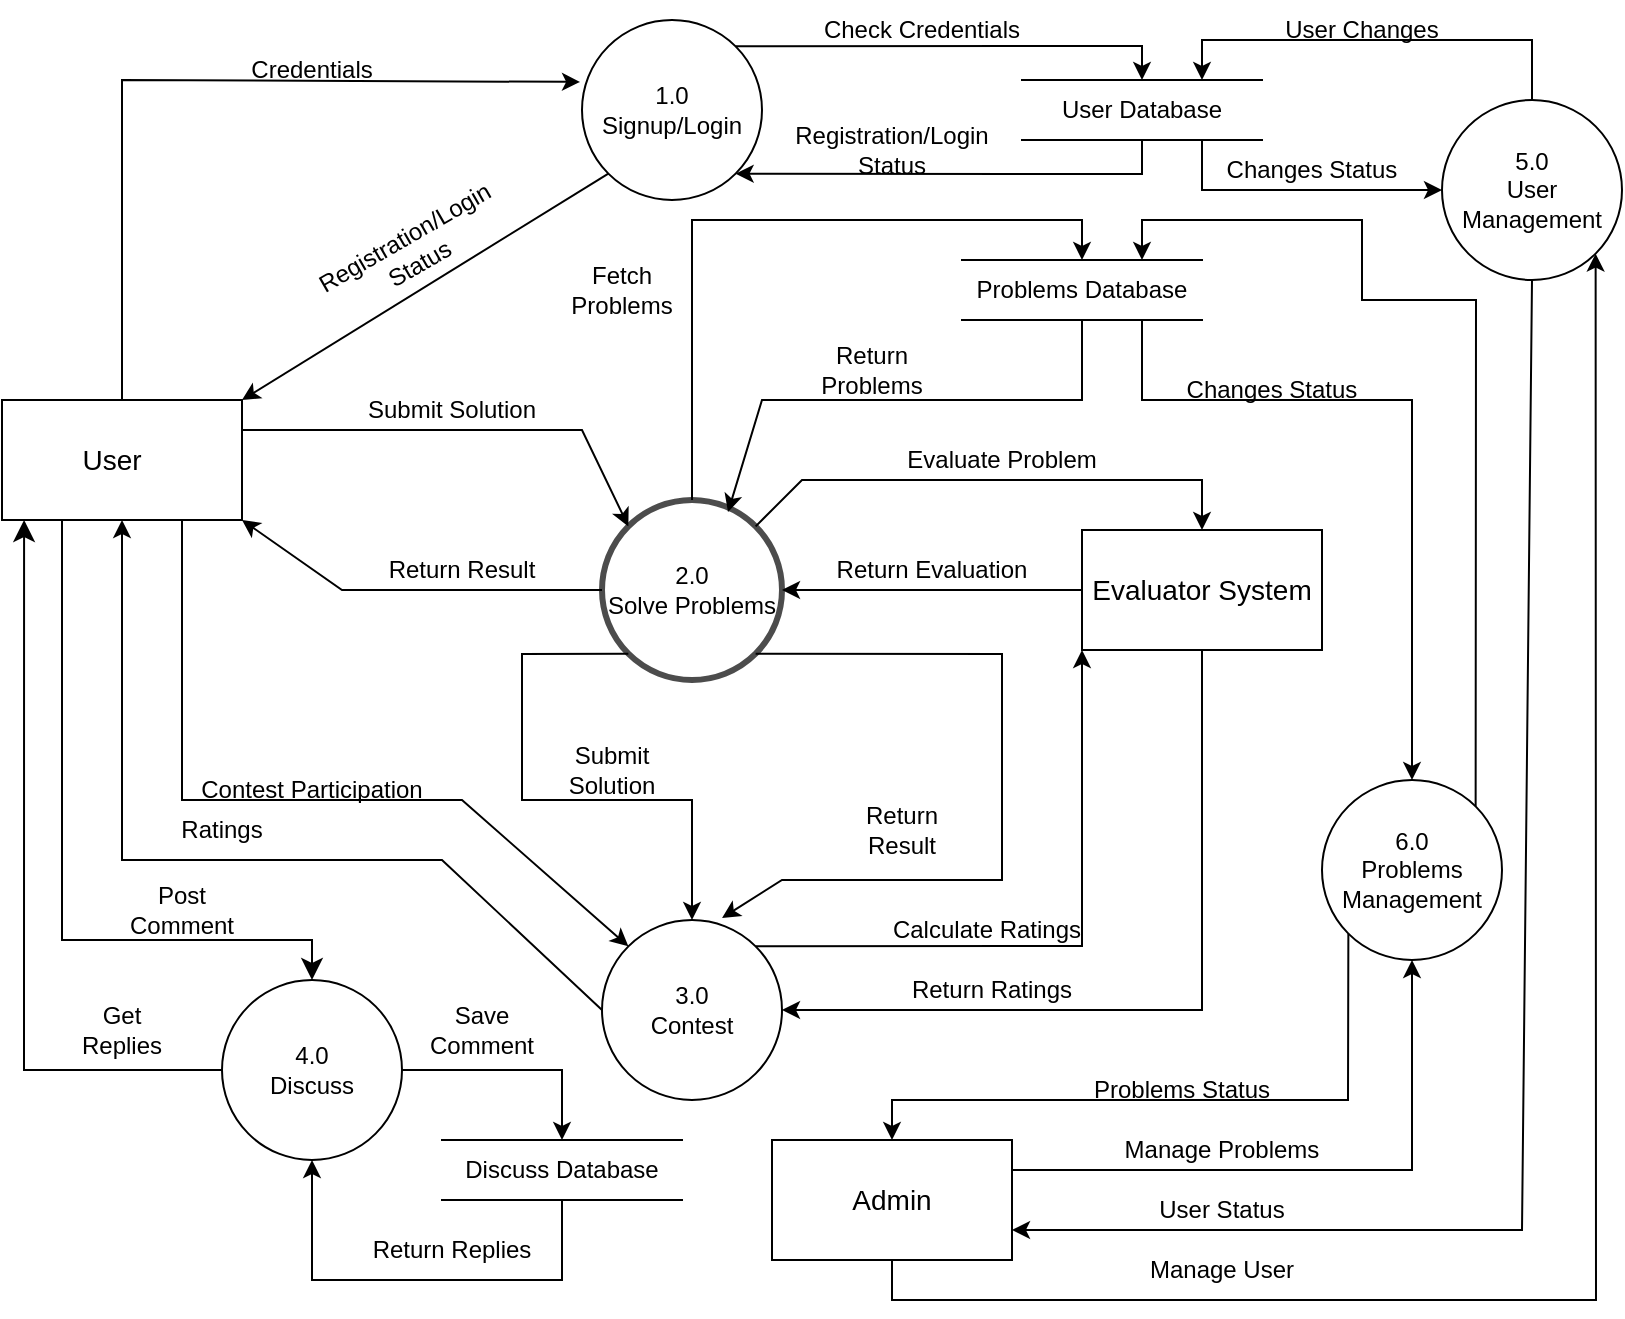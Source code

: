 <mxfile version="24.8.3">
  <diagram name="Page-1" id="PQOK3bcYAvF4M1gE5SW_">
    <mxGraphModel dx="1224" dy="658" grid="1" gridSize="10" guides="1" tooltips="1" connect="1" arrows="1" fold="1" page="1" pageScale="1" pageWidth="850" pageHeight="1100" math="0" shadow="0">
      <root>
        <mxCell id="0" />
        <mxCell id="1" parent="0" />
        <mxCell id="_tvAbAqTs01VnIrU4OV6-1" value="" style="rounded=0;whiteSpace=wrap;html=1;" parent="1" vertex="1">
          <mxGeometry x="20" y="200" width="120" height="60" as="geometry" />
        </mxCell>
        <mxCell id="_tvAbAqTs01VnIrU4OV6-2" value="&lt;font style=&quot;font-size: 14px;&quot;&gt;User&lt;/font&gt;" style="text;html=1;align=center;verticalAlign=middle;whiteSpace=wrap;rounded=0;" parent="1" vertex="1">
          <mxGeometry x="40" y="210" width="70" height="40" as="geometry" />
        </mxCell>
        <mxCell id="_tvAbAqTs01VnIrU4OV6-3" value="" style="ellipse;whiteSpace=wrap;html=1;aspect=fixed;" parent="1" vertex="1">
          <mxGeometry x="310" y="10" width="90" height="90" as="geometry" />
        </mxCell>
        <mxCell id="_tvAbAqTs01VnIrU4OV6-4" value="1.0&lt;div&gt;Signup/Login&lt;/div&gt;" style="text;html=1;align=center;verticalAlign=middle;whiteSpace=wrap;rounded=0;" parent="1" vertex="1">
          <mxGeometry x="325" y="40" width="60" height="30" as="geometry" />
        </mxCell>
        <mxCell id="_tvAbAqTs01VnIrU4OV6-6" value="Credentials" style="text;html=1;align=center;verticalAlign=middle;whiteSpace=wrap;rounded=0;rotation=0;" parent="1" vertex="1">
          <mxGeometry x="145" y="20" width="60" height="30" as="geometry" />
        </mxCell>
        <mxCell id="_tvAbAqTs01VnIrU4OV6-9" value="User Database" style="shape=partialRectangle;whiteSpace=wrap;html=1;left=0;right=0;fillColor=none;" parent="1" vertex="1">
          <mxGeometry x="530" y="40" width="120" height="30" as="geometry" />
        </mxCell>
        <mxCell id="_tvAbAqTs01VnIrU4OV6-10" value="Check Credentials" style="text;html=1;align=center;verticalAlign=middle;whiteSpace=wrap;rounded=0;" parent="1" vertex="1">
          <mxGeometry x="425" width="110" height="30" as="geometry" />
        </mxCell>
        <mxCell id="_tvAbAqTs01VnIrU4OV6-11" value="" style="endArrow=classic;html=1;rounded=0;exitX=1;exitY=0;exitDx=0;exitDy=0;entryX=0.5;entryY=0;entryDx=0;entryDy=0;" parent="1" source="_tvAbAqTs01VnIrU4OV6-3" target="_tvAbAqTs01VnIrU4OV6-9" edge="1">
          <mxGeometry width="50" height="50" relative="1" as="geometry">
            <mxPoint x="400" y="90" as="sourcePoint" />
            <mxPoint x="650" y="70" as="targetPoint" />
            <Array as="points">
              <mxPoint x="590" y="23" />
            </Array>
          </mxGeometry>
        </mxCell>
        <mxCell id="_tvAbAqTs01VnIrU4OV6-12" value="" style="endArrow=classic;html=1;rounded=0;entryX=1;entryY=1;entryDx=0;entryDy=0;exitX=0.5;exitY=1;exitDx=0;exitDy=0;" parent="1" source="_tvAbAqTs01VnIrU4OV6-9" target="_tvAbAqTs01VnIrU4OV6-3" edge="1">
          <mxGeometry width="50" height="50" relative="1" as="geometry">
            <mxPoint x="590" y="137" as="sourcePoint" />
            <mxPoint x="570" y="140" as="targetPoint" />
            <Array as="points">
              <mxPoint x="590" y="87" />
            </Array>
          </mxGeometry>
        </mxCell>
        <mxCell id="_tvAbAqTs01VnIrU4OV6-13" value="Registration/Login Status" style="text;html=1;align=center;verticalAlign=middle;whiteSpace=wrap;rounded=0;" parent="1" vertex="1">
          <mxGeometry x="410" y="60" width="110" height="30" as="geometry" />
        </mxCell>
        <mxCell id="_tvAbAqTs01VnIrU4OV6-14" value="2.0&lt;div&gt;Solve Problems&lt;/div&gt;" style="ellipse;whiteSpace=wrap;html=1;aspect=fixed;perimeterSpacing=0;opacity=70;strokeWidth=3;" parent="1" vertex="1">
          <mxGeometry x="320" y="250" width="90" height="90" as="geometry" />
        </mxCell>
        <mxCell id="_tvAbAqTs01VnIrU4OV6-15" value="&lt;font style=&quot;font-size: 14px;&quot;&gt;Evaluator System&lt;/font&gt;" style="rounded=0;whiteSpace=wrap;html=1;" parent="1" vertex="1">
          <mxGeometry x="560" y="265" width="120" height="60" as="geometry" />
        </mxCell>
        <mxCell id="_tvAbAqTs01VnIrU4OV6-17" value="Submit Solution" style="text;html=1;align=center;verticalAlign=middle;whiteSpace=wrap;rounded=0;rotation=0;" parent="1" vertex="1">
          <mxGeometry x="200" y="190" width="90" height="30" as="geometry" />
        </mxCell>
        <mxCell id="_tvAbAqTs01VnIrU4OV6-19" value="Evaluate Problem" style="text;html=1;align=center;verticalAlign=middle;whiteSpace=wrap;rounded=0;" parent="1" vertex="1">
          <mxGeometry x="470" y="215" width="100" height="30" as="geometry" />
        </mxCell>
        <mxCell id="_tvAbAqTs01VnIrU4OV6-21" value="Return Evaluation" style="text;html=1;align=center;verticalAlign=middle;whiteSpace=wrap;rounded=0;rotation=0;" parent="1" vertex="1">
          <mxGeometry x="435" y="270" width="100" height="30" as="geometry" />
        </mxCell>
        <mxCell id="_tvAbAqTs01VnIrU4OV6-23" value="Return Result" style="text;html=1;align=center;verticalAlign=middle;whiteSpace=wrap;rounded=0;rotation=0;" parent="1" vertex="1">
          <mxGeometry x="205" y="270" width="90" height="30" as="geometry" />
        </mxCell>
        <mxCell id="_tvAbAqTs01VnIrU4OV6-24" value="3.0&lt;div&gt;Contest&lt;/div&gt;" style="ellipse;whiteSpace=wrap;html=1;aspect=fixed;" parent="1" vertex="1">
          <mxGeometry x="320" y="460" width="90" height="90" as="geometry" />
        </mxCell>
        <mxCell id="_tvAbAqTs01VnIrU4OV6-26" value="Contest Participation" style="text;html=1;align=center;verticalAlign=middle;whiteSpace=wrap;rounded=0;rotation=0;" parent="1" vertex="1">
          <mxGeometry x="115" y="380" width="120" height="30" as="geometry" />
        </mxCell>
        <mxCell id="_tvAbAqTs01VnIrU4OV6-28" value="Ratings" style="text;html=1;align=center;verticalAlign=middle;whiteSpace=wrap;rounded=0;rotation=0;" parent="1" vertex="1">
          <mxGeometry x="100" y="400" width="60" height="30" as="geometry" />
        </mxCell>
        <mxCell id="_tvAbAqTs01VnIrU4OV6-30" value="Submit Solution" style="text;html=1;align=center;verticalAlign=middle;whiteSpace=wrap;rounded=0;" parent="1" vertex="1">
          <mxGeometry x="290" y="370" width="70" height="30" as="geometry" />
        </mxCell>
        <mxCell id="_tvAbAqTs01VnIrU4OV6-32" value="Return Result" style="text;html=1;align=center;verticalAlign=middle;whiteSpace=wrap;rounded=0;" parent="1" vertex="1">
          <mxGeometry x="435" y="400" width="70" height="30" as="geometry" />
        </mxCell>
        <mxCell id="_tvAbAqTs01VnIrU4OV6-34" value="Calculate Ratings" style="text;html=1;align=center;verticalAlign=middle;whiteSpace=wrap;rounded=0;" parent="1" vertex="1">
          <mxGeometry x="460" y="450" width="105" height="30" as="geometry" />
        </mxCell>
        <mxCell id="_tvAbAqTs01VnIrU4OV6-39" value="Problems Database" style="shape=partialRectangle;whiteSpace=wrap;html=1;left=0;right=0;fillColor=none;" parent="1" vertex="1">
          <mxGeometry x="500" y="130" width="120" height="30" as="geometry" />
        </mxCell>
        <mxCell id="_tvAbAqTs01VnIrU4OV6-40" value="" style="endArrow=classic;html=1;rounded=0;exitX=0.5;exitY=0;exitDx=0;exitDy=0;entryX=0.5;entryY=0;entryDx=0;entryDy=0;" parent="1" source="_tvAbAqTs01VnIrU4OV6-14" target="_tvAbAqTs01VnIrU4OV6-39" edge="1">
          <mxGeometry width="50" height="50" relative="1" as="geometry">
            <mxPoint x="380" y="200" as="sourcePoint" />
            <mxPoint x="630" y="110" as="targetPoint" />
            <Array as="points">
              <mxPoint x="365" y="110" />
              <mxPoint x="560" y="110" />
            </Array>
          </mxGeometry>
        </mxCell>
        <mxCell id="_tvAbAqTs01VnIrU4OV6-41" value="" style="endArrow=classic;html=1;rounded=0;entryX=0.7;entryY=0.067;entryDx=0;entryDy=0;entryPerimeter=0;exitX=0.5;exitY=1;exitDx=0;exitDy=0;" parent="1" source="_tvAbAqTs01VnIrU4OV6-39" target="_tvAbAqTs01VnIrU4OV6-14" edge="1">
          <mxGeometry width="50" height="50" relative="1" as="geometry">
            <mxPoint x="560" y="200" as="sourcePoint" />
            <mxPoint x="450" y="150" as="targetPoint" />
            <Array as="points">
              <mxPoint x="560" y="200" />
              <mxPoint x="400" y="200" />
            </Array>
          </mxGeometry>
        </mxCell>
        <mxCell id="_tvAbAqTs01VnIrU4OV6-42" value="Return Problems" style="text;html=1;align=center;verticalAlign=middle;whiteSpace=wrap;rounded=0;" parent="1" vertex="1">
          <mxGeometry x="425" y="170" width="60" height="30" as="geometry" />
        </mxCell>
        <mxCell id="_tvAbAqTs01VnIrU4OV6-43" value="Fetch Problems" style="text;html=1;align=center;verticalAlign=middle;whiteSpace=wrap;rounded=0;" parent="1" vertex="1">
          <mxGeometry x="300" y="130" width="60" height="30" as="geometry" />
        </mxCell>
        <mxCell id="_tvAbAqTs01VnIrU4OV6-45" value="Return Ratings" style="text;html=1;align=center;verticalAlign=middle;whiteSpace=wrap;rounded=0;rotation=0;" parent="1" vertex="1">
          <mxGeometry x="470" y="480" width="90" height="30" as="geometry" />
        </mxCell>
        <mxCell id="_tvAbAqTs01VnIrU4OV6-46" value="4.0&lt;div&gt;Discuss&lt;/div&gt;" style="ellipse;whiteSpace=wrap;html=1;aspect=fixed;" parent="1" vertex="1">
          <mxGeometry x="130" y="490" width="90" height="90" as="geometry" />
        </mxCell>
        <mxCell id="_tvAbAqTs01VnIrU4OV6-47" value="Discuss Database" style="shape=partialRectangle;whiteSpace=wrap;html=1;left=0;right=0;fillColor=none;" parent="1" vertex="1">
          <mxGeometry x="240" y="570" width="120" height="30" as="geometry" />
        </mxCell>
        <mxCell id="_tvAbAqTs01VnIrU4OV6-49" value="Post Comment" style="text;html=1;align=center;verticalAlign=middle;whiteSpace=wrap;rounded=0;" parent="1" vertex="1">
          <mxGeometry x="80" y="440" width="60" height="30" as="geometry" />
        </mxCell>
        <mxCell id="_tvAbAqTs01VnIrU4OV6-50" value="" style="endArrow=classic;html=1;rounded=0;exitX=1;exitY=0.5;exitDx=0;exitDy=0;entryX=0.5;entryY=0;entryDx=0;entryDy=0;" parent="1" source="_tvAbAqTs01VnIrU4OV6-46" target="_tvAbAqTs01VnIrU4OV6-47" edge="1">
          <mxGeometry width="50" height="50" relative="1" as="geometry">
            <mxPoint x="160" y="560" as="sourcePoint" />
            <mxPoint x="210" y="510" as="targetPoint" />
            <Array as="points">
              <mxPoint x="300" y="535" />
            </Array>
          </mxGeometry>
        </mxCell>
        <mxCell id="_tvAbAqTs01VnIrU4OV6-51" value="Save Comment" style="text;html=1;align=center;verticalAlign=middle;whiteSpace=wrap;rounded=0;" parent="1" vertex="1">
          <mxGeometry x="230" y="500" width="60" height="30" as="geometry" />
        </mxCell>
        <mxCell id="_tvAbAqTs01VnIrU4OV6-52" value="" style="endArrow=classic;html=1;rounded=0;exitX=0.5;exitY=1;exitDx=0;exitDy=0;entryX=0.5;entryY=1;entryDx=0;entryDy=0;" parent="1" source="_tvAbAqTs01VnIrU4OV6-47" target="_tvAbAqTs01VnIrU4OV6-46" edge="1">
          <mxGeometry width="50" height="50" relative="1" as="geometry">
            <mxPoint x="275" y="730" as="sourcePoint" />
            <mxPoint x="110" y="680" as="targetPoint" />
            <Array as="points">
              <mxPoint x="300" y="640" />
              <mxPoint x="175" y="640" />
            </Array>
          </mxGeometry>
        </mxCell>
        <mxCell id="_tvAbAqTs01VnIrU4OV6-56" value="" style="endArrow=classic;html=1;rounded=0;entryX=1;entryY=0;entryDx=0;entryDy=0;exitX=0;exitY=1;exitDx=0;exitDy=0;" parent="1" source="_tvAbAqTs01VnIrU4OV6-3" target="_tvAbAqTs01VnIrU4OV6-1" edge="1">
          <mxGeometry width="50" height="50" relative="1" as="geometry">
            <mxPoint x="210" y="130" as="sourcePoint" />
            <mxPoint x="260" y="80" as="targetPoint" />
          </mxGeometry>
        </mxCell>
        <mxCell id="_tvAbAqTs01VnIrU4OV6-57" value="Registration/Login Status" style="text;html=1;align=center;verticalAlign=middle;whiteSpace=wrap;rounded=0;rotation=-30;" parent="1" vertex="1">
          <mxGeometry x="180" y="110" width="90" height="30" as="geometry" />
        </mxCell>
        <mxCell id="_tvAbAqTs01VnIrU4OV6-59" value="Get Replies" style="text;html=1;align=center;verticalAlign=middle;whiteSpace=wrap;rounded=0;" parent="1" vertex="1">
          <mxGeometry x="50" y="500" width="60" height="30" as="geometry" />
        </mxCell>
        <mxCell id="_tvAbAqTs01VnIrU4OV6-60" value="Return Replies" style="text;html=1;align=center;verticalAlign=middle;whiteSpace=wrap;rounded=0;" parent="1" vertex="1">
          <mxGeometry x="190" y="610" width="110" height="30" as="geometry" />
        </mxCell>
        <mxCell id="_tvAbAqTs01VnIrU4OV6-61" value="&lt;font style=&quot;font-size: 14px;&quot;&gt;Admin&lt;/font&gt;" style="rounded=0;whiteSpace=wrap;html=1;" parent="1" vertex="1">
          <mxGeometry x="405" y="570" width="120" height="60" as="geometry" />
        </mxCell>
        <mxCell id="_tvAbAqTs01VnIrU4OV6-62" value="5.0&lt;div&gt;User Management&lt;/div&gt;" style="ellipse;whiteSpace=wrap;html=1;aspect=fixed;" parent="1" vertex="1">
          <mxGeometry x="740" y="50" width="90" height="90" as="geometry" />
        </mxCell>
        <mxCell id="_tvAbAqTs01VnIrU4OV6-63" value="" style="endArrow=classic;html=1;rounded=0;exitX=0.5;exitY=1;exitDx=0;exitDy=0;entryX=1;entryY=1;entryDx=0;entryDy=0;" parent="1" source="_tvAbAqTs01VnIrU4OV6-61" target="_tvAbAqTs01VnIrU4OV6-62" edge="1">
          <mxGeometry width="50" height="50" relative="1" as="geometry">
            <mxPoint x="590" y="620" as="sourcePoint" />
            <mxPoint x="640" y="570" as="targetPoint" />
            <Array as="points">
              <mxPoint x="465" y="650" />
              <mxPoint x="817" y="650" />
            </Array>
          </mxGeometry>
        </mxCell>
        <mxCell id="_tvAbAqTs01VnIrU4OV6-64" value="Manage User" style="text;html=1;align=center;verticalAlign=middle;whiteSpace=wrap;rounded=0;" parent="1" vertex="1">
          <mxGeometry x="590" y="620" width="80" height="30" as="geometry" />
        </mxCell>
        <mxCell id="_tvAbAqTs01VnIrU4OV6-65" value="" style="endArrow=classic;html=1;rounded=0;entryX=0.75;entryY=0;entryDx=0;entryDy=0;exitX=0.5;exitY=0;exitDx=0;exitDy=0;" parent="1" source="_tvAbAqTs01VnIrU4OV6-62" target="_tvAbAqTs01VnIrU4OV6-9" edge="1">
          <mxGeometry width="50" height="50" relative="1" as="geometry">
            <mxPoint x="790" y="20" as="sourcePoint" />
            <mxPoint x="740" y="20" as="targetPoint" />
            <Array as="points">
              <mxPoint x="785" y="20" />
              <mxPoint x="620" y="20" />
            </Array>
          </mxGeometry>
        </mxCell>
        <mxCell id="_tvAbAqTs01VnIrU4OV6-66" value="User Changes" style="text;html=1;align=center;verticalAlign=middle;whiteSpace=wrap;rounded=0;" parent="1" vertex="1">
          <mxGeometry x="660" width="80" height="30" as="geometry" />
        </mxCell>
        <mxCell id="_tvAbAqTs01VnIrU4OV6-67" value="" style="endArrow=classic;html=1;rounded=0;entryX=0;entryY=0.5;entryDx=0;entryDy=0;" parent="1" target="_tvAbAqTs01VnIrU4OV6-62" edge="1">
          <mxGeometry width="50" height="50" relative="1" as="geometry">
            <mxPoint x="620" y="70" as="sourcePoint" />
            <mxPoint x="690" y="100" as="targetPoint" />
            <Array as="points">
              <mxPoint x="620" y="95" />
            </Array>
          </mxGeometry>
        </mxCell>
        <mxCell id="_tvAbAqTs01VnIrU4OV6-68" value="Changes Status" style="text;html=1;align=center;verticalAlign=middle;whiteSpace=wrap;rounded=0;" parent="1" vertex="1">
          <mxGeometry x="630" y="70" width="90" height="30" as="geometry" />
        </mxCell>
        <mxCell id="_tvAbAqTs01VnIrU4OV6-70" value="" style="endArrow=classic;html=1;rounded=0;exitX=0.5;exitY=1;exitDx=0;exitDy=0;entryX=1;entryY=0.75;entryDx=0;entryDy=0;" parent="1" source="_tvAbAqTs01VnIrU4OV6-62" target="_tvAbAqTs01VnIrU4OV6-61" edge="1">
          <mxGeometry width="50" height="50" relative="1" as="geometry">
            <mxPoint x="730" y="215" as="sourcePoint" />
            <mxPoint x="530" y="580" as="targetPoint" />
            <Array as="points">
              <mxPoint x="780" y="615" />
            </Array>
          </mxGeometry>
        </mxCell>
        <mxCell id="_tvAbAqTs01VnIrU4OV6-71" value="User Status" style="text;html=1;align=center;verticalAlign=middle;whiteSpace=wrap;rounded=0;" parent="1" vertex="1">
          <mxGeometry x="590" y="590" width="80" height="30" as="geometry" />
        </mxCell>
        <mxCell id="_tvAbAqTs01VnIrU4OV6-72" value="6.0&lt;div&gt;Problems Management&lt;/div&gt;" style="ellipse;whiteSpace=wrap;html=1;aspect=fixed;" parent="1" vertex="1">
          <mxGeometry x="680" y="390" width="90" height="90" as="geometry" />
        </mxCell>
        <mxCell id="_tvAbAqTs01VnIrU4OV6-74" value="Manage Problems" style="text;html=1;align=center;verticalAlign=middle;whiteSpace=wrap;rounded=0;rotation=0;" parent="1" vertex="1">
          <mxGeometry x="580" y="560" width="100" height="30" as="geometry" />
        </mxCell>
        <mxCell id="_tvAbAqTs01VnIrU4OV6-75" value="" style="endArrow=classic;html=1;rounded=0;exitX=1;exitY=0;exitDx=0;exitDy=0;entryX=0.75;entryY=0;entryDx=0;entryDy=0;" parent="1" source="_tvAbAqTs01VnIrU4OV6-72" target="_tvAbAqTs01VnIrU4OV6-39" edge="1">
          <mxGeometry width="50" height="50" relative="1" as="geometry">
            <mxPoint x="720" y="320" as="sourcePoint" />
            <mxPoint x="660" y="140" as="targetPoint" />
            <Array as="points">
              <mxPoint x="757" y="150" />
              <mxPoint x="700" y="150" />
              <mxPoint x="700" y="110" />
              <mxPoint x="590" y="110" />
            </Array>
          </mxGeometry>
        </mxCell>
        <mxCell id="_tvAbAqTs01VnIrU4OV6-77" value="" style="endArrow=classic;html=1;rounded=0;exitX=0.75;exitY=1;exitDx=0;exitDy=0;entryX=0.5;entryY=0;entryDx=0;entryDy=0;" parent="1" source="_tvAbAqTs01VnIrU4OV6-39" target="_tvAbAqTs01VnIrU4OV6-72" edge="1">
          <mxGeometry width="50" height="50" relative="1" as="geometry">
            <mxPoint x="630" y="210" as="sourcePoint" />
            <mxPoint x="730" y="170" as="targetPoint" />
            <Array as="points">
              <mxPoint x="590" y="200" />
              <mxPoint x="725" y="200" />
            </Array>
          </mxGeometry>
        </mxCell>
        <mxCell id="_tvAbAqTs01VnIrU4OV6-78" value="Changes Status" style="text;html=1;align=center;verticalAlign=middle;whiteSpace=wrap;rounded=0;" parent="1" vertex="1">
          <mxGeometry x="610" y="180" width="90" height="30" as="geometry" />
        </mxCell>
        <mxCell id="_tvAbAqTs01VnIrU4OV6-80" value="Problems Status" style="text;html=1;align=center;verticalAlign=middle;whiteSpace=wrap;rounded=0;rotation=0;" parent="1" vertex="1">
          <mxGeometry x="560" y="530" width="100" height="30" as="geometry" />
        </mxCell>
        <mxCell id="X4YeM2CYHKM7nNpzEooM-1" value="" style="endArrow=classic;html=1;rounded=0;exitX=0.5;exitY=0;exitDx=0;exitDy=0;entryX=-0.011;entryY=0.344;entryDx=0;entryDy=0;entryPerimeter=0;" edge="1" parent="1" source="_tvAbAqTs01VnIrU4OV6-1" target="_tvAbAqTs01VnIrU4OV6-3">
          <mxGeometry width="50" height="50" relative="1" as="geometry">
            <mxPoint x="80" y="200" as="sourcePoint" />
            <mxPoint x="130" y="150" as="targetPoint" />
            <Array as="points">
              <mxPoint x="80" y="40" />
            </Array>
          </mxGeometry>
        </mxCell>
        <mxCell id="X4YeM2CYHKM7nNpzEooM-2" value="" style="endArrow=classic;html=1;rounded=0;exitX=1;exitY=0.25;exitDx=0;exitDy=0;entryX=0;entryY=0;entryDx=0;entryDy=0;" edge="1" parent="1" source="_tvAbAqTs01VnIrU4OV6-1" target="_tvAbAqTs01VnIrU4OV6-14">
          <mxGeometry width="50" height="50" relative="1" as="geometry">
            <mxPoint x="180" y="240" as="sourcePoint" />
            <mxPoint x="230" y="190" as="targetPoint" />
            <Array as="points">
              <mxPoint x="310" y="215" />
            </Array>
          </mxGeometry>
        </mxCell>
        <mxCell id="X4YeM2CYHKM7nNpzEooM-3" value="" style="edgeStyle=segmentEdgeStyle;endArrow=classic;html=1;curved=0;rounded=0;endSize=8;startSize=8;exitX=0;exitY=0.5;exitDx=0;exitDy=0;entryX=0.092;entryY=1;entryDx=0;entryDy=0;entryPerimeter=0;" edge="1" parent="1" source="_tvAbAqTs01VnIrU4OV6-46" target="_tvAbAqTs01VnIrU4OV6-1">
          <mxGeometry width="50" height="50" relative="1" as="geometry">
            <mxPoint x="-60" y="540" as="sourcePoint" />
            <mxPoint x="-10" y="490" as="targetPoint" />
          </mxGeometry>
        </mxCell>
        <mxCell id="X4YeM2CYHKM7nNpzEooM-6" value="" style="edgeStyle=elbowEdgeStyle;elbow=vertical;endArrow=classic;html=1;curved=0;rounded=0;endSize=8;startSize=8;exitX=0.25;exitY=1;exitDx=0;exitDy=0;entryX=0.5;entryY=0;entryDx=0;entryDy=0;" edge="1" parent="1" source="_tvAbAqTs01VnIrU4OV6-1" target="_tvAbAqTs01VnIrU4OV6-46">
          <mxGeometry width="50" height="50" relative="1" as="geometry">
            <mxPoint x="60" y="420" as="sourcePoint" />
            <mxPoint x="110" y="370" as="targetPoint" />
            <Array as="points">
              <mxPoint x="120" y="470" />
            </Array>
          </mxGeometry>
        </mxCell>
        <mxCell id="X4YeM2CYHKM7nNpzEooM-8" value="" style="endArrow=classic;html=1;rounded=0;exitX=1;exitY=0;exitDx=0;exitDy=0;entryX=0.5;entryY=0;entryDx=0;entryDy=0;" edge="1" parent="1" source="_tvAbAqTs01VnIrU4OV6-14" target="_tvAbAqTs01VnIrU4OV6-15">
          <mxGeometry width="50" height="50" relative="1" as="geometry">
            <mxPoint x="400" y="263" as="sourcePoint" />
            <mxPoint x="450" y="290" as="targetPoint" />
            <Array as="points">
              <mxPoint x="420" y="240" />
              <mxPoint x="620" y="240" />
            </Array>
          </mxGeometry>
        </mxCell>
        <mxCell id="X4YeM2CYHKM7nNpzEooM-9" value="" style="endArrow=classic;html=1;rounded=0;exitX=0;exitY=0.5;exitDx=0;exitDy=0;entryX=1;entryY=0.5;entryDx=0;entryDy=0;" edge="1" parent="1" source="_tvAbAqTs01VnIrU4OV6-15" target="_tvAbAqTs01VnIrU4OV6-14">
          <mxGeometry width="50" height="50" relative="1" as="geometry">
            <mxPoint x="400" y="340" as="sourcePoint" />
            <mxPoint x="450" y="290" as="targetPoint" />
          </mxGeometry>
        </mxCell>
        <mxCell id="X4YeM2CYHKM7nNpzEooM-10" value="" style="endArrow=classic;html=1;rounded=0;exitX=0;exitY=0.5;exitDx=0;exitDy=0;entryX=1;entryY=1;entryDx=0;entryDy=0;" edge="1" parent="1" source="_tvAbAqTs01VnIrU4OV6-14" target="_tvAbAqTs01VnIrU4OV6-1">
          <mxGeometry width="50" height="50" relative="1" as="geometry">
            <mxPoint x="400" y="340" as="sourcePoint" />
            <mxPoint x="450" y="290" as="targetPoint" />
            <Array as="points">
              <mxPoint x="190" y="295" />
            </Array>
          </mxGeometry>
        </mxCell>
        <mxCell id="X4YeM2CYHKM7nNpzEooM-11" value="" style="endArrow=classic;html=1;rounded=0;exitX=1;exitY=0.25;exitDx=0;exitDy=0;entryX=0.5;entryY=1;entryDx=0;entryDy=0;" edge="1" parent="1" source="_tvAbAqTs01VnIrU4OV6-61" target="_tvAbAqTs01VnIrU4OV6-72">
          <mxGeometry width="50" height="50" relative="1" as="geometry">
            <mxPoint x="250" y="450" as="sourcePoint" />
            <mxPoint x="300" y="400" as="targetPoint" />
            <Array as="points">
              <mxPoint x="725" y="585" />
            </Array>
          </mxGeometry>
        </mxCell>
        <mxCell id="X4YeM2CYHKM7nNpzEooM-12" value="" style="endArrow=classic;html=1;rounded=0;exitX=1;exitY=0;exitDx=0;exitDy=0;entryX=0;entryY=1;entryDx=0;entryDy=0;" edge="1" parent="1" source="_tvAbAqTs01VnIrU4OV6-24" target="_tvAbAqTs01VnIrU4OV6-15">
          <mxGeometry width="50" height="50" relative="1" as="geometry">
            <mxPoint x="470" y="440" as="sourcePoint" />
            <mxPoint x="520" y="390" as="targetPoint" />
            <Array as="points">
              <mxPoint x="560" y="473" />
            </Array>
          </mxGeometry>
        </mxCell>
        <mxCell id="X4YeM2CYHKM7nNpzEooM-13" value="" style="endArrow=classic;html=1;rounded=0;entryX=1;entryY=0.5;entryDx=0;entryDy=0;exitX=0.5;exitY=1;exitDx=0;exitDy=0;" edge="1" parent="1" source="_tvAbAqTs01VnIrU4OV6-15" target="_tvAbAqTs01VnIrU4OV6-24">
          <mxGeometry width="50" height="50" relative="1" as="geometry">
            <mxPoint x="550" y="500" as="sourcePoint" />
            <mxPoint x="560" y="450" as="targetPoint" />
            <Array as="points">
              <mxPoint x="620" y="505" />
            </Array>
          </mxGeometry>
        </mxCell>
        <mxCell id="X4YeM2CYHKM7nNpzEooM-14" value="" style="endArrow=classic;html=1;rounded=0;exitX=0;exitY=1;exitDx=0;exitDy=0;entryX=0.5;entryY=0;entryDx=0;entryDy=0;" edge="1" parent="1" source="_tvAbAqTs01VnIrU4OV6-72" target="_tvAbAqTs01VnIrU4OV6-61">
          <mxGeometry width="50" height="50" relative="1" as="geometry">
            <mxPoint x="640" y="410" as="sourcePoint" />
            <mxPoint x="690" y="360" as="targetPoint" />
            <Array as="points">
              <mxPoint x="693" y="550" />
              <mxPoint x="465" y="550" />
            </Array>
          </mxGeometry>
        </mxCell>
        <mxCell id="X4YeM2CYHKM7nNpzEooM-16" value="" style="endArrow=classic;html=1;rounded=0;exitX=1;exitY=1;exitDx=0;exitDy=0;entryX=0.667;entryY=-0.011;entryDx=0;entryDy=0;entryPerimeter=0;" edge="1" parent="1" source="_tvAbAqTs01VnIrU4OV6-14" target="_tvAbAqTs01VnIrU4OV6-24">
          <mxGeometry width="50" height="50" relative="1" as="geometry">
            <mxPoint x="310" y="380" as="sourcePoint" />
            <mxPoint x="360" y="330" as="targetPoint" />
            <Array as="points">
              <mxPoint x="520" y="327" />
              <mxPoint x="520" y="440" />
              <mxPoint x="410" y="440" />
            </Array>
          </mxGeometry>
        </mxCell>
        <mxCell id="X4YeM2CYHKM7nNpzEooM-18" value="" style="endArrow=classic;html=1;rounded=0;exitX=0;exitY=0.5;exitDx=0;exitDy=0;entryX=0.5;entryY=1;entryDx=0;entryDy=0;" edge="1" parent="1" source="_tvAbAqTs01VnIrU4OV6-24" target="_tvAbAqTs01VnIrU4OV6-1">
          <mxGeometry width="50" height="50" relative="1" as="geometry">
            <mxPoint x="310" y="380" as="sourcePoint" />
            <mxPoint x="120" y="290" as="targetPoint" />
            <Array as="points">
              <mxPoint x="240" y="430" />
              <mxPoint x="80" y="430" />
            </Array>
          </mxGeometry>
        </mxCell>
        <mxCell id="X4YeM2CYHKM7nNpzEooM-19" value="" style="endArrow=classic;html=1;rounded=0;exitX=0.75;exitY=1;exitDx=0;exitDy=0;entryX=0;entryY=0;entryDx=0;entryDy=0;" edge="1" parent="1" source="_tvAbAqTs01VnIrU4OV6-1" target="_tvAbAqTs01VnIrU4OV6-24">
          <mxGeometry width="50" height="50" relative="1" as="geometry">
            <mxPoint x="330" y="360" as="sourcePoint" />
            <mxPoint x="380" y="310" as="targetPoint" />
            <Array as="points">
              <mxPoint x="110" y="400" />
              <mxPoint x="250" y="400" />
            </Array>
          </mxGeometry>
        </mxCell>
        <mxCell id="X4YeM2CYHKM7nNpzEooM-21" value="" style="endArrow=classic;html=1;rounded=0;exitX=0;exitY=1;exitDx=0;exitDy=0;entryX=0.5;entryY=0;entryDx=0;entryDy=0;" edge="1" parent="1" source="_tvAbAqTs01VnIrU4OV6-14" target="_tvAbAqTs01VnIrU4OV6-24">
          <mxGeometry width="50" height="50" relative="1" as="geometry">
            <mxPoint x="330" y="360" as="sourcePoint" />
            <mxPoint x="380" y="310" as="targetPoint" />
            <Array as="points">
              <mxPoint x="280" y="327" />
              <mxPoint x="280" y="400" />
              <mxPoint x="365" y="400" />
            </Array>
          </mxGeometry>
        </mxCell>
      </root>
    </mxGraphModel>
  </diagram>
</mxfile>
